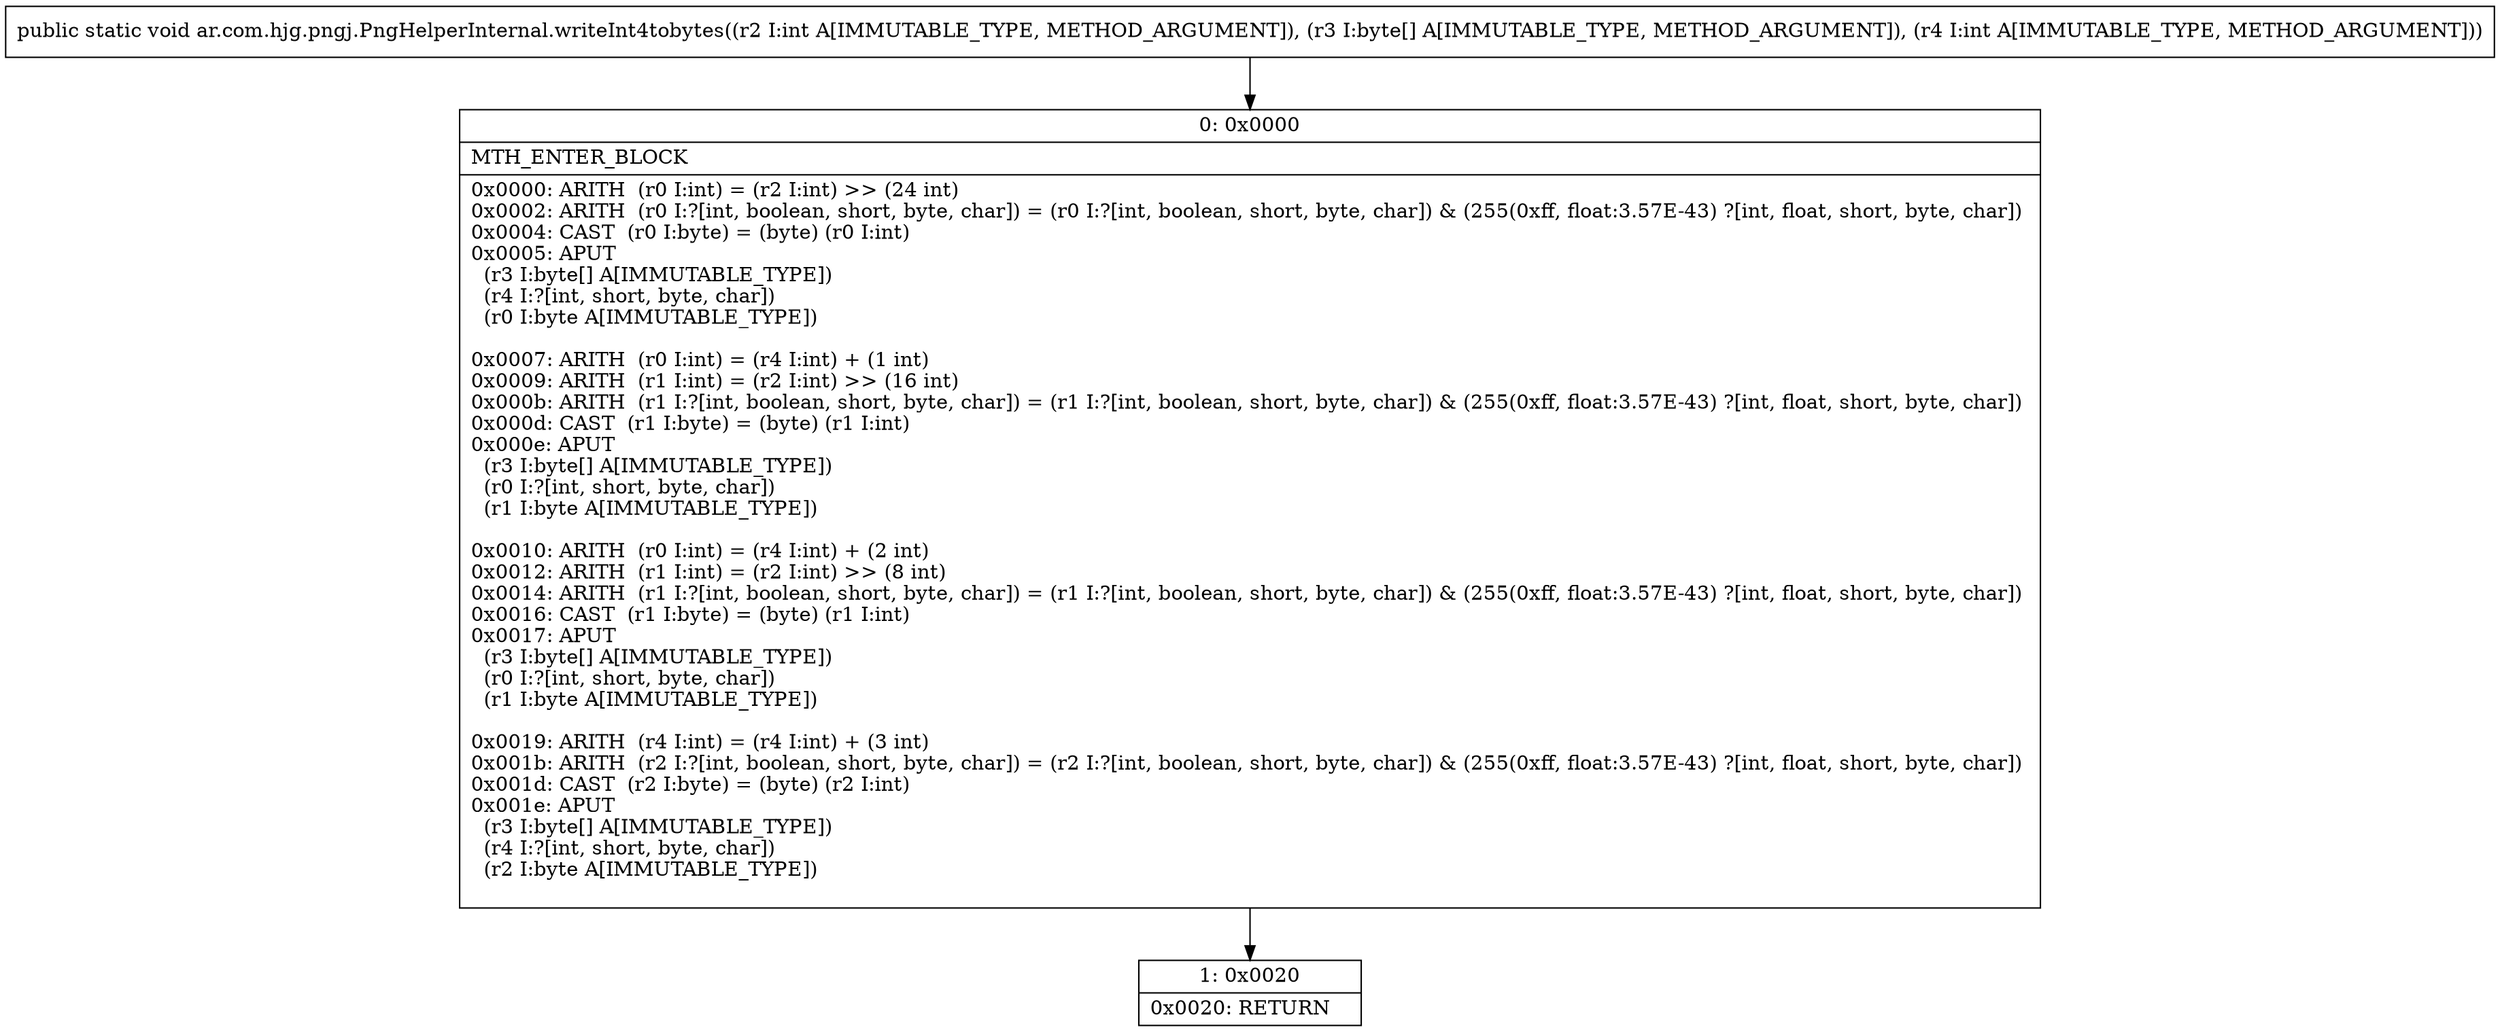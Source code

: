 digraph "CFG forar.com.hjg.pngj.PngHelperInternal.writeInt4tobytes(I[BI)V" {
Node_0 [shape=record,label="{0\:\ 0x0000|MTH_ENTER_BLOCK\l|0x0000: ARITH  (r0 I:int) = (r2 I:int) \>\> (24 int) \l0x0002: ARITH  (r0 I:?[int, boolean, short, byte, char]) = (r0 I:?[int, boolean, short, byte, char]) & (255(0xff, float:3.57E\-43) ?[int, float, short, byte, char]) \l0x0004: CAST  (r0 I:byte) = (byte) (r0 I:int) \l0x0005: APUT  \l  (r3 I:byte[] A[IMMUTABLE_TYPE])\l  (r4 I:?[int, short, byte, char])\l  (r0 I:byte A[IMMUTABLE_TYPE])\l \l0x0007: ARITH  (r0 I:int) = (r4 I:int) + (1 int) \l0x0009: ARITH  (r1 I:int) = (r2 I:int) \>\> (16 int) \l0x000b: ARITH  (r1 I:?[int, boolean, short, byte, char]) = (r1 I:?[int, boolean, short, byte, char]) & (255(0xff, float:3.57E\-43) ?[int, float, short, byte, char]) \l0x000d: CAST  (r1 I:byte) = (byte) (r1 I:int) \l0x000e: APUT  \l  (r3 I:byte[] A[IMMUTABLE_TYPE])\l  (r0 I:?[int, short, byte, char])\l  (r1 I:byte A[IMMUTABLE_TYPE])\l \l0x0010: ARITH  (r0 I:int) = (r4 I:int) + (2 int) \l0x0012: ARITH  (r1 I:int) = (r2 I:int) \>\> (8 int) \l0x0014: ARITH  (r1 I:?[int, boolean, short, byte, char]) = (r1 I:?[int, boolean, short, byte, char]) & (255(0xff, float:3.57E\-43) ?[int, float, short, byte, char]) \l0x0016: CAST  (r1 I:byte) = (byte) (r1 I:int) \l0x0017: APUT  \l  (r3 I:byte[] A[IMMUTABLE_TYPE])\l  (r0 I:?[int, short, byte, char])\l  (r1 I:byte A[IMMUTABLE_TYPE])\l \l0x0019: ARITH  (r4 I:int) = (r4 I:int) + (3 int) \l0x001b: ARITH  (r2 I:?[int, boolean, short, byte, char]) = (r2 I:?[int, boolean, short, byte, char]) & (255(0xff, float:3.57E\-43) ?[int, float, short, byte, char]) \l0x001d: CAST  (r2 I:byte) = (byte) (r2 I:int) \l0x001e: APUT  \l  (r3 I:byte[] A[IMMUTABLE_TYPE])\l  (r4 I:?[int, short, byte, char])\l  (r2 I:byte A[IMMUTABLE_TYPE])\l \l}"];
Node_1 [shape=record,label="{1\:\ 0x0020|0x0020: RETURN   \l}"];
MethodNode[shape=record,label="{public static void ar.com.hjg.pngj.PngHelperInternal.writeInt4tobytes((r2 I:int A[IMMUTABLE_TYPE, METHOD_ARGUMENT]), (r3 I:byte[] A[IMMUTABLE_TYPE, METHOD_ARGUMENT]), (r4 I:int A[IMMUTABLE_TYPE, METHOD_ARGUMENT])) }"];
MethodNode -> Node_0;
Node_0 -> Node_1;
}

